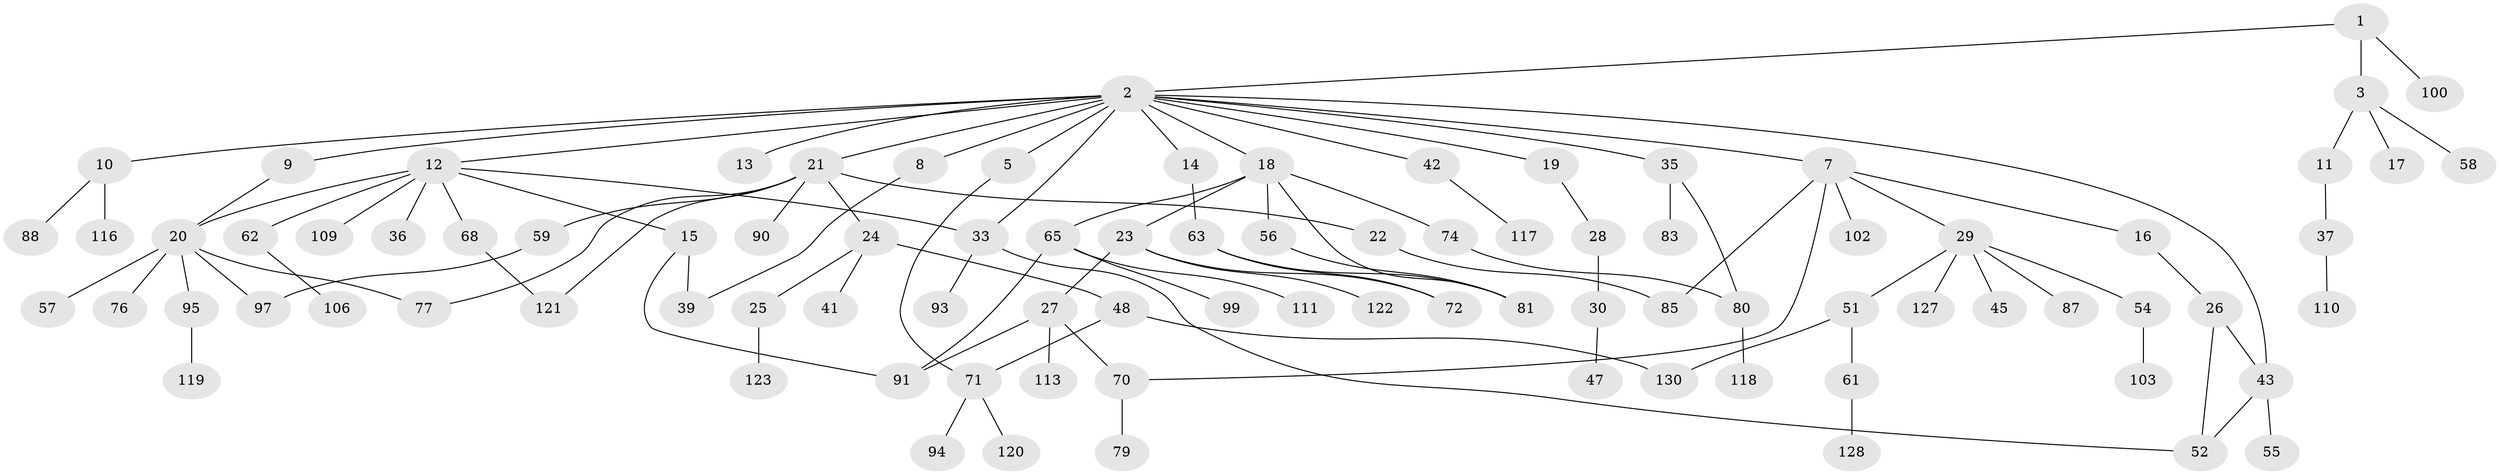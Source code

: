 // Generated by graph-tools (version 1.1) at 2025/51/02/27/25 19:51:41]
// undirected, 91 vertices, 109 edges
graph export_dot {
graph [start="1"]
  node [color=gray90,style=filled];
  1 [super="+34"];
  2 [super="+4"];
  3;
  5 [super="+6"];
  7 [super="+126"];
  8 [super="+98"];
  9;
  10 [super="+82"];
  11;
  12 [super="+31"];
  13;
  14 [super="+46"];
  15 [super="+32"];
  16;
  17;
  18 [super="+67"];
  19 [super="+78"];
  20 [super="+49"];
  21 [super="+64"];
  22;
  23;
  24;
  25 [super="+66"];
  26 [super="+53"];
  27 [super="+92"];
  28 [super="+73"];
  29 [super="+50"];
  30 [super="+96"];
  33 [super="+38"];
  35 [super="+44"];
  36;
  37 [super="+101"];
  39 [super="+40"];
  41 [super="+125"];
  42;
  43;
  45;
  47;
  48 [super="+104"];
  51 [super="+89"];
  52 [super="+105"];
  54 [super="+108"];
  55;
  56 [super="+60"];
  57 [super="+124"];
  58;
  59 [super="+69"];
  61 [super="+112"];
  62 [super="+75"];
  63;
  65 [super="+86"];
  68 [super="+129"];
  70;
  71 [super="+114"];
  72;
  74;
  76;
  77 [super="+107"];
  79;
  80 [super="+84"];
  81 [super="+115"];
  83;
  85;
  87;
  88;
  90;
  91;
  93;
  94;
  95;
  97;
  99;
  100;
  102;
  103;
  106;
  109;
  110;
  111;
  113;
  116;
  117;
  118;
  119;
  120;
  121;
  122;
  123;
  127;
  128;
  130;
  1 -- 2;
  1 -- 3;
  1 -- 100;
  2 -- 5;
  2 -- 7;
  2 -- 9;
  2 -- 13;
  2 -- 33;
  2 -- 35;
  2 -- 8;
  2 -- 10;
  2 -- 42;
  2 -- 12;
  2 -- 43;
  2 -- 14;
  2 -- 18;
  2 -- 19;
  2 -- 21;
  3 -- 11;
  3 -- 17;
  3 -- 58;
  5 -- 71;
  7 -- 16;
  7 -- 29;
  7 -- 102;
  7 -- 70;
  7 -- 85;
  8 -- 39;
  9 -- 20;
  10 -- 116;
  10 -- 88;
  11 -- 37;
  12 -- 15;
  12 -- 33;
  12 -- 68;
  12 -- 62;
  12 -- 109;
  12 -- 36;
  12 -- 20;
  14 -- 63;
  15 -- 39;
  15 -- 91;
  16 -- 26;
  18 -- 23;
  18 -- 56;
  18 -- 65;
  18 -- 81;
  18 -- 74;
  19 -- 28;
  20 -- 76;
  20 -- 97;
  20 -- 57;
  20 -- 77;
  20 -- 95;
  21 -- 22;
  21 -- 24;
  21 -- 59;
  21 -- 90;
  21 -- 77;
  21 -- 121;
  22 -- 85;
  23 -- 27;
  23 -- 122;
  23 -- 72;
  24 -- 25;
  24 -- 41;
  24 -- 48;
  25 -- 123;
  26 -- 43;
  26 -- 52;
  27 -- 70;
  27 -- 113;
  27 -- 91;
  28 -- 30;
  29 -- 45;
  29 -- 54;
  29 -- 87;
  29 -- 127;
  29 -- 51;
  30 -- 47;
  33 -- 52;
  33 -- 93;
  35 -- 83;
  35 -- 80;
  37 -- 110;
  42 -- 117;
  43 -- 52;
  43 -- 55;
  48 -- 130;
  48 -- 71;
  51 -- 61;
  51 -- 130;
  54 -- 103;
  56 -- 81;
  59 -- 97;
  61 -- 128;
  62 -- 106;
  63 -- 72;
  63 -- 81;
  65 -- 99;
  65 -- 91;
  65 -- 111;
  68 -- 121;
  70 -- 79;
  71 -- 94;
  71 -- 120;
  74 -- 80;
  80 -- 118;
  95 -- 119;
}
